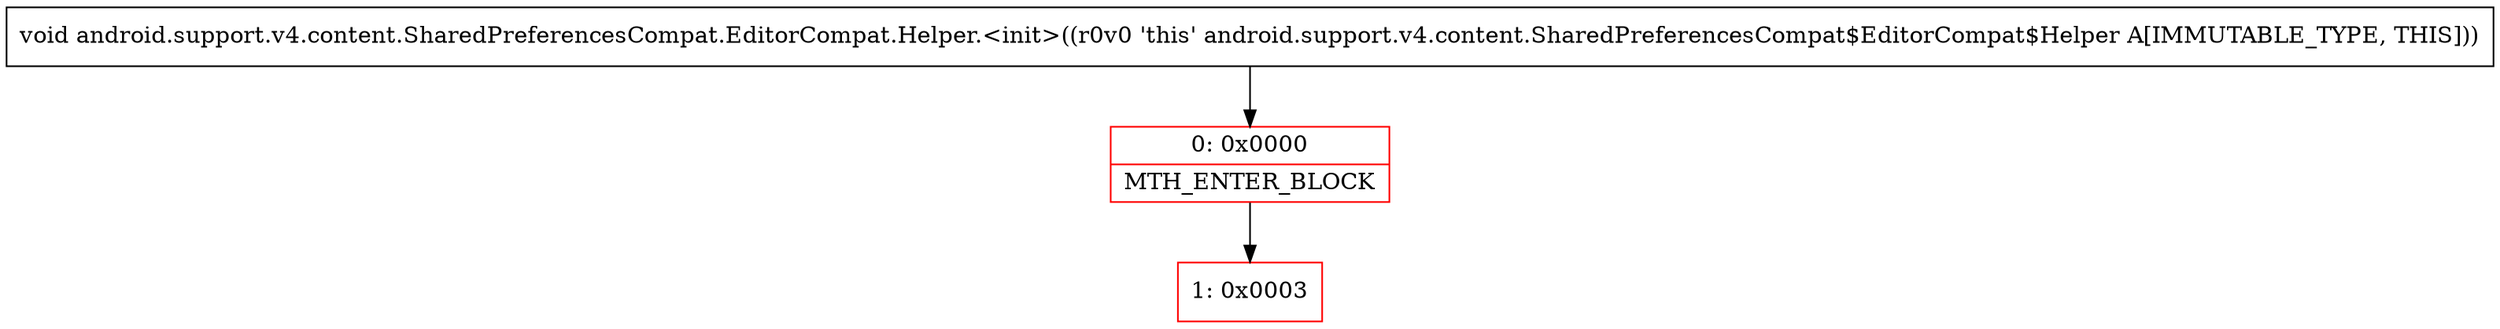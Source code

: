 digraph "CFG forandroid.support.v4.content.SharedPreferencesCompat.EditorCompat.Helper.\<init\>()V" {
subgraph cluster_Region_613801416 {
label = "R(0)";
node [shape=record,color=blue];
}
Node_0 [shape=record,color=red,label="{0\:\ 0x0000|MTH_ENTER_BLOCK\l}"];
Node_1 [shape=record,color=red,label="{1\:\ 0x0003}"];
MethodNode[shape=record,label="{void android.support.v4.content.SharedPreferencesCompat.EditorCompat.Helper.\<init\>((r0v0 'this' android.support.v4.content.SharedPreferencesCompat$EditorCompat$Helper A[IMMUTABLE_TYPE, THIS])) }"];
MethodNode -> Node_0;
Node_0 -> Node_1;
}

